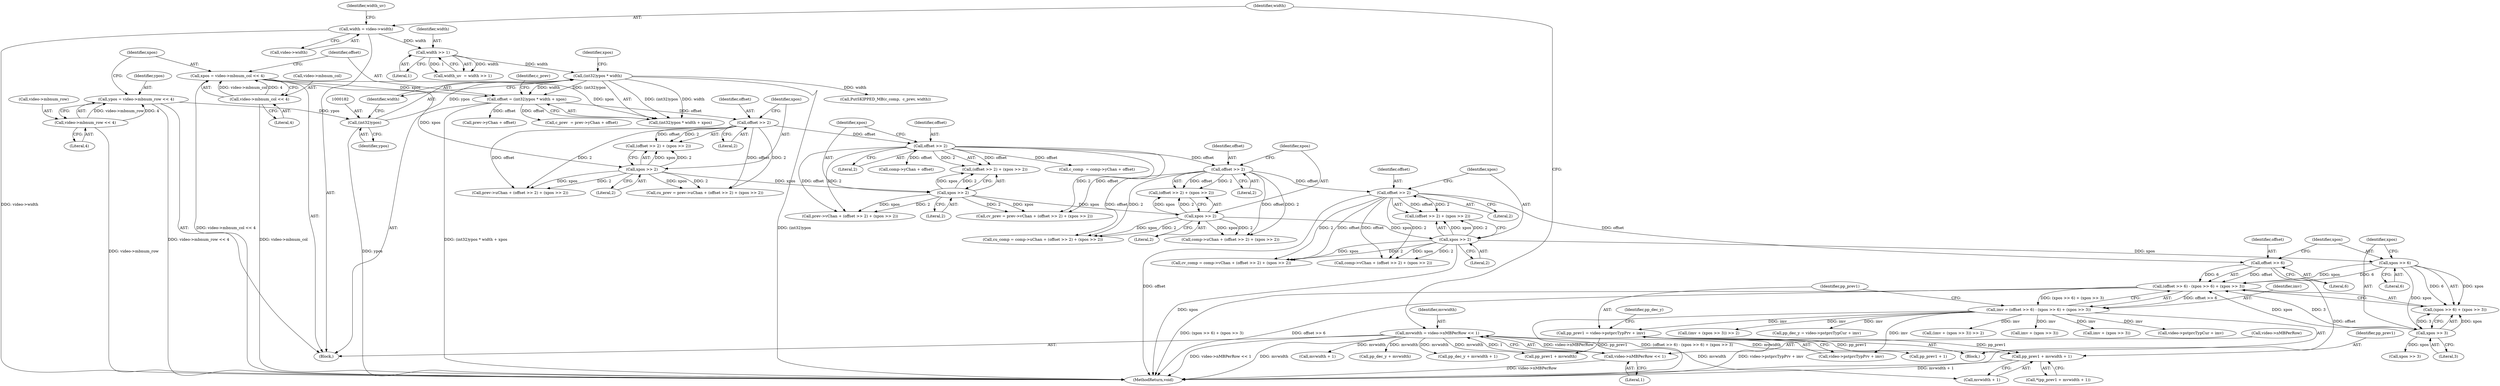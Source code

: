 digraph "0_Android_961e5ac5788b52304e64b9a509781beaf5201fb0_0@pointer" {
"1000334" [label="(Call,pp_prev1 + mvwidth + 1)"];
"1000289" [label="(Call,pp_prev1 = video->pstprcTypPrv + imv)"];
"1000276" [label="(Call,imv = (offset >> 6) - (xpos >> 6) + (xpos >> 3))"];
"1000278" [label="(Call,(offset >> 6) - (xpos >> 6) + (xpos >> 3))"];
"1000279" [label="(Call,offset >> 6)"];
"1000251" [label="(Call,offset >> 2)"];
"1000238" [label="(Call,offset >> 2)"];
"1000213" [label="(Call,offset >> 2)"];
"1000200" [label="(Call,offset >> 2)"];
"1000177" [label="(Call,offset = (int32)ypos * width + xpos)"];
"1000180" [label="(Call,(int32)ypos * width)"];
"1000181" [label="(Call,(int32)ypos)"];
"1000163" [label="(Call,ypos = video->mbnum_row << 4)"];
"1000165" [label="(Call,video->mbnum_row << 4)"];
"1000160" [label="(Call,width >> 1)"];
"1000153" [label="(Call,width = video->width)"];
"1000170" [label="(Call,xpos = video->mbnum_col << 4)"];
"1000172" [label="(Call,video->mbnum_col << 4)"];
"1000283" [label="(Call,xpos >> 6)"];
"1000254" [label="(Call,xpos >> 2)"];
"1000241" [label="(Call,xpos >> 2)"];
"1000216" [label="(Call,xpos >> 2)"];
"1000203" [label="(Call,xpos >> 2)"];
"1000286" [label="(Call,xpos >> 3)"];
"1000146" [label="(Call,mvwidth = video->nMBPerRow << 1)"];
"1000148" [label="(Call,video->nMBPerRow << 1)"];
"1000251" [label="(Call,offset >> 2)"];
"1000184" [label="(Identifier,width)"];
"1000171" [label="(Identifier,xpos)"];
"1000256" [label="(Literal,2)"];
"1000297" [label="(Identifier,pp_dec_y)"];
"1000206" [label="(Call,cv_prev = prev->vChan + (offset >> 2) + (xpos >> 2))"];
"1000186" [label="(Call,c_prev  = prev->yChan + offset)"];
"1000296" [label="(Call,pp_dec_y = video->pstprcTypCur + imv)"];
"1000252" [label="(Identifier,offset)"];
"1000199" [label="(Call,(offset >> 2) + (xpos >> 2))"];
"1000202" [label="(Literal,2)"];
"1000214" [label="(Identifier,offset)"];
"1000176" [label="(Literal,4)"];
"1000172" [label="(Call,video->mbnum_col << 4)"];
"1000390" [label="(MethodReturn,void)"];
"1000241" [label="(Call,xpos >> 2)"];
"1000215" [label="(Literal,2)"];
"1000349" [label="(Call,(imv + (xpos >> 3)) >> 2)"];
"1000323" [label="(Call,pp_prev1 + mvwidth)"];
"1000177" [label="(Call,offset = (int32)ypos * width + xpos)"];
"1000195" [label="(Call,prev->uChan + (offset >> 2) + (xpos >> 2))"];
"1000231" [label="(Call,cu_comp = comp->uChan + (offset >> 2) + (xpos >> 2))"];
"1000330" [label="(Call,mvwidth + 1)"];
"1000239" [label="(Identifier,offset)"];
"1000161" [label="(Identifier,width)"];
"1000282" [label="(Call,(xpos >> 6) + (xpos >> 3))"];
"1000155" [label="(Call,video->width)"];
"1000285" [label="(Literal,6)"];
"1000164" [label="(Identifier,ypos)"];
"1000335" [label="(Identifier,pp_prev1)"];
"1000213" [label="(Call,offset >> 2)"];
"1000159" [label="(Identifier,width_uv)"];
"1000188" [label="(Call,prev->yChan + offset)"];
"1000255" [label="(Identifier,xpos)"];
"1000187" [label="(Identifier,c_prev)"];
"1000204" [label="(Identifier,xpos)"];
"1000336" [label="(Call,mvwidth + 1)"];
"1000275" [label="(Block,)"];
"1000162" [label="(Literal,1)"];
"1000165" [label="(Call,video->mbnum_row << 4)"];
"1000226" [label="(Call,comp->yChan + offset)"];
"1000154" [label="(Identifier,width)"];
"1000152" [label="(Literal,1)"];
"1000278" [label="(Call,(offset >> 6) - (xpos >> 6) + (xpos >> 3))"];
"1000367" [label="(Call,imv + (xpos >> 3))"];
"1000240" [label="(Literal,2)"];
"1000212" [label="(Call,(offset >> 2) + (xpos >> 2))"];
"1000153" [label="(Call,width = video->width)"];
"1000146" [label="(Call,mvwidth = video->nMBPerRow << 1)"];
"1000352" [label="(Call,xpos >> 3)"];
"1000350" [label="(Call,imv + (xpos >> 3))"];
"1000333" [label="(Call,*(pp_prev1 + mvwidth + 1))"];
"1000160" [label="(Call,width >> 1)"];
"1000276" [label="(Call,imv = (offset >> 6) - (xpos >> 6) + (xpos >> 3))"];
"1000208" [label="(Call,prev->vChan + (offset >> 2) + (xpos >> 2))"];
"1000224" [label="(Call,c_comp  = comp->yChan + offset)"];
"1000185" [label="(Identifier,xpos)"];
"1000112" [label="(Block,)"];
"1000181" [label="(Call,(int32)ypos)"];
"1000218" [label="(Literal,2)"];
"1000244" [label="(Call,cv_comp = comp->vChan + (offset >> 2) + (xpos >> 2))"];
"1000298" [label="(Call,video->pstprcTypCur + imv)"];
"1000149" [label="(Call,video->nMBPerRow)"];
"1000233" [label="(Call,comp->uChan + (offset >> 2) + (xpos >> 2))"];
"1000183" [label="(Identifier,ypos)"];
"1000288" [label="(Literal,3)"];
"1000283" [label="(Call,xpos >> 6)"];
"1000169" [label="(Literal,4)"];
"1000319" [label="(Call,pp_dec_y + mvwidth)"];
"1000277" [label="(Identifier,imv)"];
"1000158" [label="(Call,width_uv  = width >> 1)"];
"1000166" [label="(Call,video->mbnum_row)"];
"1000147" [label="(Identifier,mvwidth)"];
"1000148" [label="(Call,video->nMBPerRow << 1)"];
"1000193" [label="(Call,cu_prev = prev->uChan + (offset >> 2) + (xpos >> 2))"];
"1000238" [label="(Call,offset >> 2)"];
"1000246" [label="(Call,comp->vChan + (offset >> 2) + (xpos >> 2))"];
"1000257" [label="(Call,PutSKIPPED_MB(c_comp,  c_prev, width))"];
"1000250" [label="(Call,(offset >> 2) + (xpos >> 2))"];
"1000328" [label="(Call,pp_dec_y + mvwidth + 1)"];
"1000242" [label="(Identifier,xpos)"];
"1000284" [label="(Identifier,xpos)"];
"1000200" [label="(Call,offset >> 2)"];
"1000201" [label="(Identifier,offset)"];
"1000179" [label="(Call,(int32)ypos * width + xpos)"];
"1000279" [label="(Call,offset >> 6)"];
"1000178" [label="(Identifier,offset)"];
"1000237" [label="(Call,(offset >> 2) + (xpos >> 2))"];
"1000290" [label="(Identifier,pp_prev1)"];
"1000163" [label="(Call,ypos = video->mbnum_row << 4)"];
"1000281" [label="(Literal,6)"];
"1000180" [label="(Call,(int32)ypos * width)"];
"1000286" [label="(Call,xpos >> 3)"];
"1000216" [label="(Call,xpos >> 2)"];
"1000205" [label="(Literal,2)"];
"1000291" [label="(Call,video->pstprcTypPrv + imv)"];
"1000287" [label="(Identifier,xpos)"];
"1000280" [label="(Identifier,offset)"];
"1000253" [label="(Literal,2)"];
"1000203" [label="(Call,xpos >> 2)"];
"1000366" [label="(Call,(imv + (xpos >> 3)) >> 2)"];
"1000243" [label="(Literal,2)"];
"1000170" [label="(Call,xpos = video->mbnum_col << 4)"];
"1000254" [label="(Call,xpos >> 2)"];
"1000334" [label="(Call,pp_prev1 + mvwidth + 1)"];
"1000314" [label="(Call,pp_prev1 + 1)"];
"1000173" [label="(Call,video->mbnum_col)"];
"1000289" [label="(Call,pp_prev1 = video->pstprcTypPrv + imv)"];
"1000217" [label="(Identifier,xpos)"];
"1000334" -> "1000333"  [label="AST: "];
"1000334" -> "1000336"  [label="CFG: "];
"1000335" -> "1000334"  [label="AST: "];
"1000336" -> "1000334"  [label="AST: "];
"1000333" -> "1000334"  [label="CFG: "];
"1000334" -> "1000390"  [label="DDG: mvwidth + 1"];
"1000289" -> "1000334"  [label="DDG: pp_prev1"];
"1000146" -> "1000334"  [label="DDG: mvwidth"];
"1000289" -> "1000275"  [label="AST: "];
"1000289" -> "1000291"  [label="CFG: "];
"1000290" -> "1000289"  [label="AST: "];
"1000291" -> "1000289"  [label="AST: "];
"1000297" -> "1000289"  [label="CFG: "];
"1000289" -> "1000390"  [label="DDG: video->pstprcTypPrv + imv"];
"1000276" -> "1000289"  [label="DDG: imv"];
"1000289" -> "1000314"  [label="DDG: pp_prev1"];
"1000289" -> "1000323"  [label="DDG: pp_prev1"];
"1000276" -> "1000275"  [label="AST: "];
"1000276" -> "1000278"  [label="CFG: "];
"1000277" -> "1000276"  [label="AST: "];
"1000278" -> "1000276"  [label="AST: "];
"1000290" -> "1000276"  [label="CFG: "];
"1000276" -> "1000390"  [label="DDG: (offset >> 6) - (xpos >> 6) + (xpos >> 3)"];
"1000278" -> "1000276"  [label="DDG: offset >> 6"];
"1000278" -> "1000276"  [label="DDG: (xpos >> 6) + (xpos >> 3)"];
"1000276" -> "1000291"  [label="DDG: imv"];
"1000276" -> "1000296"  [label="DDG: imv"];
"1000276" -> "1000298"  [label="DDG: imv"];
"1000276" -> "1000349"  [label="DDG: imv"];
"1000276" -> "1000350"  [label="DDG: imv"];
"1000276" -> "1000366"  [label="DDG: imv"];
"1000276" -> "1000367"  [label="DDG: imv"];
"1000278" -> "1000282"  [label="CFG: "];
"1000279" -> "1000278"  [label="AST: "];
"1000282" -> "1000278"  [label="AST: "];
"1000278" -> "1000390"  [label="DDG: (xpos >> 6) + (xpos >> 3)"];
"1000278" -> "1000390"  [label="DDG: offset >> 6"];
"1000279" -> "1000278"  [label="DDG: offset"];
"1000279" -> "1000278"  [label="DDG: 6"];
"1000283" -> "1000278"  [label="DDG: xpos"];
"1000283" -> "1000278"  [label="DDG: 6"];
"1000286" -> "1000278"  [label="DDG: xpos"];
"1000286" -> "1000278"  [label="DDG: 3"];
"1000279" -> "1000281"  [label="CFG: "];
"1000280" -> "1000279"  [label="AST: "];
"1000281" -> "1000279"  [label="AST: "];
"1000284" -> "1000279"  [label="CFG: "];
"1000279" -> "1000390"  [label="DDG: offset"];
"1000251" -> "1000279"  [label="DDG: offset"];
"1000251" -> "1000250"  [label="AST: "];
"1000251" -> "1000253"  [label="CFG: "];
"1000252" -> "1000251"  [label="AST: "];
"1000253" -> "1000251"  [label="AST: "];
"1000255" -> "1000251"  [label="CFG: "];
"1000251" -> "1000390"  [label="DDG: offset"];
"1000251" -> "1000244"  [label="DDG: offset"];
"1000251" -> "1000244"  [label="DDG: 2"];
"1000251" -> "1000246"  [label="DDG: offset"];
"1000251" -> "1000246"  [label="DDG: 2"];
"1000251" -> "1000250"  [label="DDG: offset"];
"1000251" -> "1000250"  [label="DDG: 2"];
"1000238" -> "1000251"  [label="DDG: offset"];
"1000238" -> "1000237"  [label="AST: "];
"1000238" -> "1000240"  [label="CFG: "];
"1000239" -> "1000238"  [label="AST: "];
"1000240" -> "1000238"  [label="AST: "];
"1000242" -> "1000238"  [label="CFG: "];
"1000238" -> "1000231"  [label="DDG: offset"];
"1000238" -> "1000231"  [label="DDG: 2"];
"1000238" -> "1000233"  [label="DDG: offset"];
"1000238" -> "1000233"  [label="DDG: 2"];
"1000238" -> "1000237"  [label="DDG: offset"];
"1000238" -> "1000237"  [label="DDG: 2"];
"1000213" -> "1000238"  [label="DDG: offset"];
"1000213" -> "1000212"  [label="AST: "];
"1000213" -> "1000215"  [label="CFG: "];
"1000214" -> "1000213"  [label="AST: "];
"1000215" -> "1000213"  [label="AST: "];
"1000217" -> "1000213"  [label="CFG: "];
"1000213" -> "1000206"  [label="DDG: offset"];
"1000213" -> "1000206"  [label="DDG: 2"];
"1000213" -> "1000208"  [label="DDG: offset"];
"1000213" -> "1000208"  [label="DDG: 2"];
"1000213" -> "1000212"  [label="DDG: offset"];
"1000213" -> "1000212"  [label="DDG: 2"];
"1000200" -> "1000213"  [label="DDG: offset"];
"1000213" -> "1000224"  [label="DDG: offset"];
"1000213" -> "1000226"  [label="DDG: offset"];
"1000200" -> "1000199"  [label="AST: "];
"1000200" -> "1000202"  [label="CFG: "];
"1000201" -> "1000200"  [label="AST: "];
"1000202" -> "1000200"  [label="AST: "];
"1000204" -> "1000200"  [label="CFG: "];
"1000200" -> "1000193"  [label="DDG: offset"];
"1000200" -> "1000193"  [label="DDG: 2"];
"1000200" -> "1000195"  [label="DDG: offset"];
"1000200" -> "1000195"  [label="DDG: 2"];
"1000200" -> "1000199"  [label="DDG: offset"];
"1000200" -> "1000199"  [label="DDG: 2"];
"1000177" -> "1000200"  [label="DDG: offset"];
"1000177" -> "1000112"  [label="AST: "];
"1000177" -> "1000179"  [label="CFG: "];
"1000178" -> "1000177"  [label="AST: "];
"1000179" -> "1000177"  [label="AST: "];
"1000187" -> "1000177"  [label="CFG: "];
"1000177" -> "1000390"  [label="DDG: (int32)ypos * width + xpos"];
"1000180" -> "1000177"  [label="DDG: (int32)ypos"];
"1000180" -> "1000177"  [label="DDG: width"];
"1000170" -> "1000177"  [label="DDG: xpos"];
"1000177" -> "1000186"  [label="DDG: offset"];
"1000177" -> "1000188"  [label="DDG: offset"];
"1000180" -> "1000179"  [label="AST: "];
"1000180" -> "1000184"  [label="CFG: "];
"1000181" -> "1000180"  [label="AST: "];
"1000184" -> "1000180"  [label="AST: "];
"1000185" -> "1000180"  [label="CFG: "];
"1000180" -> "1000390"  [label="DDG: (int32)ypos"];
"1000180" -> "1000179"  [label="DDG: (int32)ypos"];
"1000180" -> "1000179"  [label="DDG: width"];
"1000181" -> "1000180"  [label="DDG: ypos"];
"1000160" -> "1000180"  [label="DDG: width"];
"1000180" -> "1000257"  [label="DDG: width"];
"1000181" -> "1000183"  [label="CFG: "];
"1000182" -> "1000181"  [label="AST: "];
"1000183" -> "1000181"  [label="AST: "];
"1000184" -> "1000181"  [label="CFG: "];
"1000181" -> "1000390"  [label="DDG: ypos"];
"1000163" -> "1000181"  [label="DDG: ypos"];
"1000163" -> "1000112"  [label="AST: "];
"1000163" -> "1000165"  [label="CFG: "];
"1000164" -> "1000163"  [label="AST: "];
"1000165" -> "1000163"  [label="AST: "];
"1000171" -> "1000163"  [label="CFG: "];
"1000163" -> "1000390"  [label="DDG: video->mbnum_row << 4"];
"1000165" -> "1000163"  [label="DDG: video->mbnum_row"];
"1000165" -> "1000163"  [label="DDG: 4"];
"1000165" -> "1000169"  [label="CFG: "];
"1000166" -> "1000165"  [label="AST: "];
"1000169" -> "1000165"  [label="AST: "];
"1000165" -> "1000390"  [label="DDG: video->mbnum_row"];
"1000160" -> "1000158"  [label="AST: "];
"1000160" -> "1000162"  [label="CFG: "];
"1000161" -> "1000160"  [label="AST: "];
"1000162" -> "1000160"  [label="AST: "];
"1000158" -> "1000160"  [label="CFG: "];
"1000160" -> "1000158"  [label="DDG: width"];
"1000160" -> "1000158"  [label="DDG: 1"];
"1000153" -> "1000160"  [label="DDG: width"];
"1000153" -> "1000112"  [label="AST: "];
"1000153" -> "1000155"  [label="CFG: "];
"1000154" -> "1000153"  [label="AST: "];
"1000155" -> "1000153"  [label="AST: "];
"1000159" -> "1000153"  [label="CFG: "];
"1000153" -> "1000390"  [label="DDG: video->width"];
"1000170" -> "1000112"  [label="AST: "];
"1000170" -> "1000172"  [label="CFG: "];
"1000171" -> "1000170"  [label="AST: "];
"1000172" -> "1000170"  [label="AST: "];
"1000178" -> "1000170"  [label="CFG: "];
"1000170" -> "1000390"  [label="DDG: video->mbnum_col << 4"];
"1000172" -> "1000170"  [label="DDG: video->mbnum_col"];
"1000172" -> "1000170"  [label="DDG: 4"];
"1000170" -> "1000179"  [label="DDG: xpos"];
"1000170" -> "1000203"  [label="DDG: xpos"];
"1000172" -> "1000176"  [label="CFG: "];
"1000173" -> "1000172"  [label="AST: "];
"1000176" -> "1000172"  [label="AST: "];
"1000172" -> "1000390"  [label="DDG: video->mbnum_col"];
"1000283" -> "1000282"  [label="AST: "];
"1000283" -> "1000285"  [label="CFG: "];
"1000284" -> "1000283"  [label="AST: "];
"1000285" -> "1000283"  [label="AST: "];
"1000287" -> "1000283"  [label="CFG: "];
"1000283" -> "1000282"  [label="DDG: xpos"];
"1000283" -> "1000282"  [label="DDG: 6"];
"1000254" -> "1000283"  [label="DDG: xpos"];
"1000283" -> "1000286"  [label="DDG: xpos"];
"1000254" -> "1000250"  [label="AST: "];
"1000254" -> "1000256"  [label="CFG: "];
"1000255" -> "1000254"  [label="AST: "];
"1000256" -> "1000254"  [label="AST: "];
"1000250" -> "1000254"  [label="CFG: "];
"1000254" -> "1000390"  [label="DDG: xpos"];
"1000254" -> "1000244"  [label="DDG: xpos"];
"1000254" -> "1000244"  [label="DDG: 2"];
"1000254" -> "1000246"  [label="DDG: xpos"];
"1000254" -> "1000246"  [label="DDG: 2"];
"1000254" -> "1000250"  [label="DDG: xpos"];
"1000254" -> "1000250"  [label="DDG: 2"];
"1000241" -> "1000254"  [label="DDG: xpos"];
"1000241" -> "1000237"  [label="AST: "];
"1000241" -> "1000243"  [label="CFG: "];
"1000242" -> "1000241"  [label="AST: "];
"1000243" -> "1000241"  [label="AST: "];
"1000237" -> "1000241"  [label="CFG: "];
"1000241" -> "1000231"  [label="DDG: xpos"];
"1000241" -> "1000231"  [label="DDG: 2"];
"1000241" -> "1000233"  [label="DDG: xpos"];
"1000241" -> "1000233"  [label="DDG: 2"];
"1000241" -> "1000237"  [label="DDG: xpos"];
"1000241" -> "1000237"  [label="DDG: 2"];
"1000216" -> "1000241"  [label="DDG: xpos"];
"1000216" -> "1000212"  [label="AST: "];
"1000216" -> "1000218"  [label="CFG: "];
"1000217" -> "1000216"  [label="AST: "];
"1000218" -> "1000216"  [label="AST: "];
"1000212" -> "1000216"  [label="CFG: "];
"1000216" -> "1000206"  [label="DDG: xpos"];
"1000216" -> "1000206"  [label="DDG: 2"];
"1000216" -> "1000208"  [label="DDG: xpos"];
"1000216" -> "1000208"  [label="DDG: 2"];
"1000216" -> "1000212"  [label="DDG: xpos"];
"1000216" -> "1000212"  [label="DDG: 2"];
"1000203" -> "1000216"  [label="DDG: xpos"];
"1000203" -> "1000199"  [label="AST: "];
"1000203" -> "1000205"  [label="CFG: "];
"1000204" -> "1000203"  [label="AST: "];
"1000205" -> "1000203"  [label="AST: "];
"1000199" -> "1000203"  [label="CFG: "];
"1000203" -> "1000193"  [label="DDG: xpos"];
"1000203" -> "1000193"  [label="DDG: 2"];
"1000203" -> "1000195"  [label="DDG: xpos"];
"1000203" -> "1000195"  [label="DDG: 2"];
"1000203" -> "1000199"  [label="DDG: xpos"];
"1000203" -> "1000199"  [label="DDG: 2"];
"1000286" -> "1000282"  [label="AST: "];
"1000286" -> "1000288"  [label="CFG: "];
"1000287" -> "1000286"  [label="AST: "];
"1000288" -> "1000286"  [label="AST: "];
"1000282" -> "1000286"  [label="CFG: "];
"1000286" -> "1000282"  [label="DDG: xpos"];
"1000286" -> "1000282"  [label="DDG: 3"];
"1000286" -> "1000352"  [label="DDG: xpos"];
"1000146" -> "1000112"  [label="AST: "];
"1000146" -> "1000148"  [label="CFG: "];
"1000147" -> "1000146"  [label="AST: "];
"1000148" -> "1000146"  [label="AST: "];
"1000154" -> "1000146"  [label="CFG: "];
"1000146" -> "1000390"  [label="DDG: video->nMBPerRow << 1"];
"1000146" -> "1000390"  [label="DDG: mvwidth"];
"1000148" -> "1000146"  [label="DDG: video->nMBPerRow"];
"1000148" -> "1000146"  [label="DDG: 1"];
"1000146" -> "1000319"  [label="DDG: mvwidth"];
"1000146" -> "1000323"  [label="DDG: mvwidth"];
"1000146" -> "1000328"  [label="DDG: mvwidth"];
"1000146" -> "1000330"  [label="DDG: mvwidth"];
"1000146" -> "1000336"  [label="DDG: mvwidth"];
"1000148" -> "1000152"  [label="CFG: "];
"1000149" -> "1000148"  [label="AST: "];
"1000152" -> "1000148"  [label="AST: "];
"1000148" -> "1000390"  [label="DDG: video->nMBPerRow"];
}
